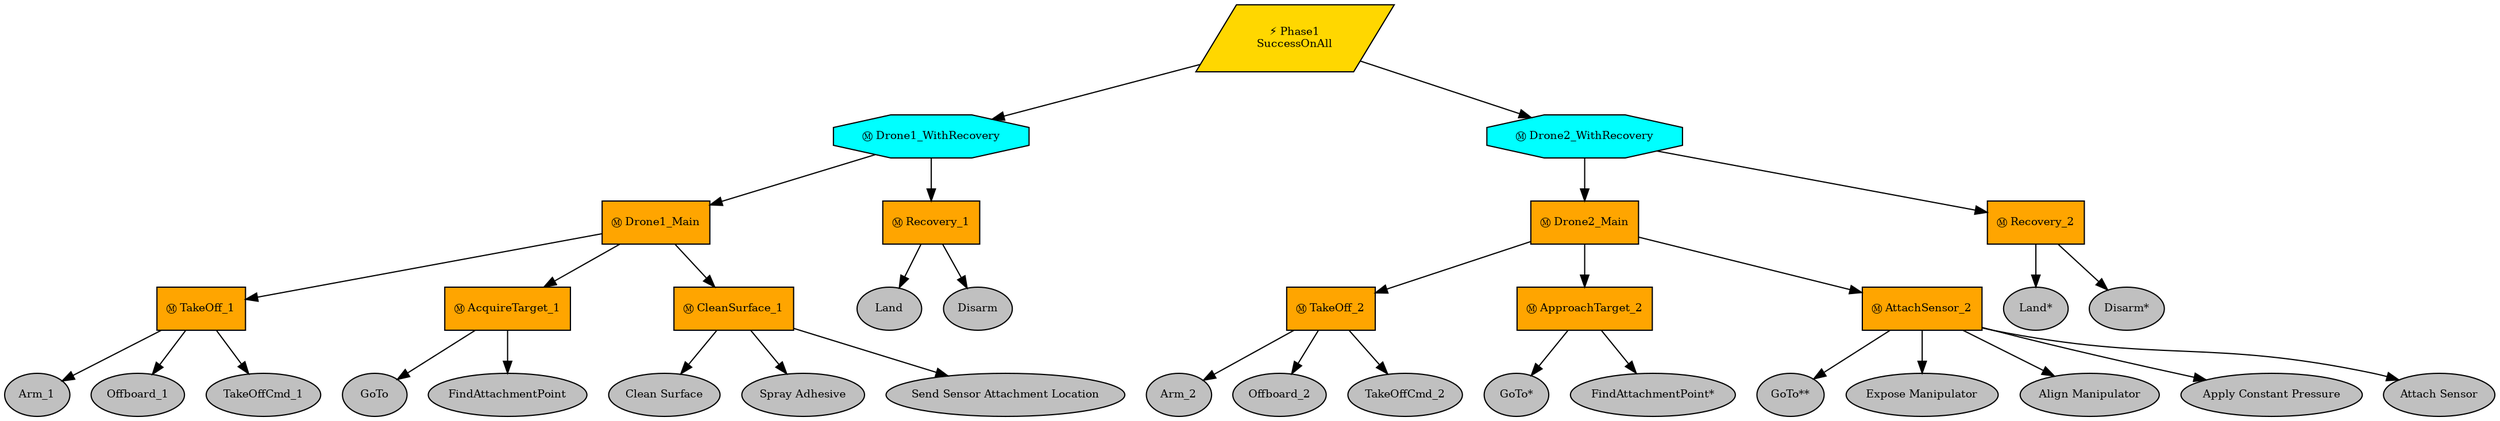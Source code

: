 digraph pastafarianism {
ordering=out;
graph [fontname="times-roman"];
node [fontname="times-roman"];
edge [fontname="times-roman"];
Phase1 [fillcolor=gold, fontcolor=black, fontsize=9, label="⚡ Phase1\nSuccessOnAll", shape=parallelogram, style=filled];
Drone1_WithRecovery [fillcolor=cyan, fontcolor=black, fontsize=9, label="Ⓜ Drone1_WithRecovery", shape=octagon, style=filled];
Phase1 -> Drone1_WithRecovery;
Drone1_Main [fillcolor=orange, fontcolor=black, fontsize=9, label="Ⓜ Drone1_Main", shape=box, style=filled];
Drone1_WithRecovery -> Drone1_Main;
TakeOff_1 [fillcolor=orange, fontcolor=black, fontsize=9, label="Ⓜ TakeOff_1", shape=box, style=filled];
Drone1_Main -> TakeOff_1;
Arm_1 [fillcolor=gray, fontcolor=black, fontsize=9, label=Arm_1, shape=ellipse, style=filled];
TakeOff_1 -> Arm_1;
Offboard_1 [fillcolor=gray, fontcolor=black, fontsize=9, label=Offboard_1, shape=ellipse, style=filled];
TakeOff_1 -> Offboard_1;
TakeOffCmd_1 [fillcolor=gray, fontcolor=black, fontsize=9, label=TakeOffCmd_1, shape=ellipse, style=filled];
TakeOff_1 -> TakeOffCmd_1;
AcquireTarget_1 [fillcolor=orange, fontcolor=black, fontsize=9, label="Ⓜ AcquireTarget_1", shape=box, style=filled];
Drone1_Main -> AcquireTarget_1;
GoTo [fillcolor=gray, fontcolor=black, fontsize=9, label=GoTo, shape=ellipse, style=filled];
AcquireTarget_1 -> GoTo;
FindAttachmentPoint [fillcolor=gray, fontcolor=black, fontsize=9, label=FindAttachmentPoint, shape=ellipse, style=filled];
AcquireTarget_1 -> FindAttachmentPoint;
CleanSurface_1 [fillcolor=orange, fontcolor=black, fontsize=9, label="Ⓜ CleanSurface_1", shape=box, style=filled];
Drone1_Main -> CleanSurface_1;
"Clean Surface" [fillcolor=gray, fontcolor=black, fontsize=9, label="Clean Surface", shape=ellipse, style=filled];
CleanSurface_1 -> "Clean Surface";
"Spray Adhesive" [fillcolor=gray, fontcolor=black, fontsize=9, label="Spray Adhesive", shape=ellipse, style=filled];
CleanSurface_1 -> "Spray Adhesive";
"Send Sensor Attachment Location" [fillcolor=gray, fontcolor=black, fontsize=9, label="Send Sensor Attachment Location", shape=ellipse, style=filled];
CleanSurface_1 -> "Send Sensor Attachment Location";
Recovery_1 [fillcolor=orange, fontcolor=black, fontsize=9, label="Ⓜ Recovery_1", shape=box, style=filled];
Drone1_WithRecovery -> Recovery_1;
Land [fillcolor=gray, fontcolor=black, fontsize=9, label=Land, shape=ellipse, style=filled];
Recovery_1 -> Land;
Disarm [fillcolor=gray, fontcolor=black, fontsize=9, label=Disarm, shape=ellipse, style=filled];
Recovery_1 -> Disarm;
Drone2_WithRecovery [fillcolor=cyan, fontcolor=black, fontsize=9, label="Ⓜ Drone2_WithRecovery", shape=octagon, style=filled];
Phase1 -> Drone2_WithRecovery;
Drone2_Main [fillcolor=orange, fontcolor=black, fontsize=9, label="Ⓜ Drone2_Main", shape=box, style=filled];
Drone2_WithRecovery -> Drone2_Main;
TakeOff_2 [fillcolor=orange, fontcolor=black, fontsize=9, label="Ⓜ TakeOff_2", shape=box, style=filled];
Drone2_Main -> TakeOff_2;
Arm_2 [fillcolor=gray, fontcolor=black, fontsize=9, label=Arm_2, shape=ellipse, style=filled];
TakeOff_2 -> Arm_2;
Offboard_2 [fillcolor=gray, fontcolor=black, fontsize=9, label=Offboard_2, shape=ellipse, style=filled];
TakeOff_2 -> Offboard_2;
TakeOffCmd_2 [fillcolor=gray, fontcolor=black, fontsize=9, label=TakeOffCmd_2, shape=ellipse, style=filled];
TakeOff_2 -> TakeOffCmd_2;
ApproachTarget_2 [fillcolor=orange, fontcolor=black, fontsize=9, label="Ⓜ ApproachTarget_2", shape=box, style=filled];
Drone2_Main -> ApproachTarget_2;
"GoTo*" [fillcolor=gray, fontcolor=black, fontsize=9, label="GoTo*", shape=ellipse, style=filled];
ApproachTarget_2 -> "GoTo*";
"FindAttachmentPoint*" [fillcolor=gray, fontcolor=black, fontsize=9, label="FindAttachmentPoint*", shape=ellipse, style=filled];
ApproachTarget_2 -> "FindAttachmentPoint*";
AttachSensor_2 [fillcolor=orange, fontcolor=black, fontsize=9, label="Ⓜ AttachSensor_2", shape=box, style=filled];
Drone2_Main -> AttachSensor_2;
"GoTo**" [fillcolor=gray, fontcolor=black, fontsize=9, label="GoTo**", shape=ellipse, style=filled];
AttachSensor_2 -> "GoTo**";
"Expose Manipulator" [fillcolor=gray, fontcolor=black, fontsize=9, label="Expose Manipulator", shape=ellipse, style=filled];
AttachSensor_2 -> "Expose Manipulator";
"Align Manipulator" [fillcolor=gray, fontcolor=black, fontsize=9, label="Align Manipulator", shape=ellipse, style=filled];
AttachSensor_2 -> "Align Manipulator";
"Apply Constant Pressure" [fillcolor=gray, fontcolor=black, fontsize=9, label="Apply Constant Pressure", shape=ellipse, style=filled];
AttachSensor_2 -> "Apply Constant Pressure";
"Attach Sensor" [fillcolor=gray, fontcolor=black, fontsize=9, label="Attach Sensor", shape=ellipse, style=filled];
AttachSensor_2 -> "Attach Sensor";
Recovery_2 [fillcolor=orange, fontcolor=black, fontsize=9, label="Ⓜ Recovery_2", shape=box, style=filled];
Drone2_WithRecovery -> Recovery_2;
"Land*" [fillcolor=gray, fontcolor=black, fontsize=9, label="Land*", shape=ellipse, style=filled];
Recovery_2 -> "Land*";
"Disarm*" [fillcolor=gray, fontcolor=black, fontsize=9, label="Disarm*", shape=ellipse, style=filled];
Recovery_2 -> "Disarm*";
}
